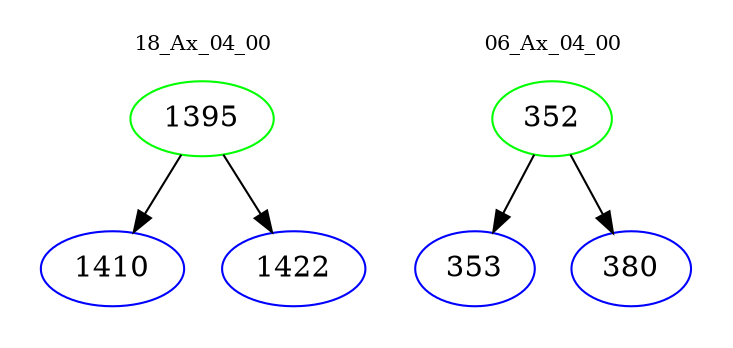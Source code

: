 digraph{
subgraph cluster_0 {
color = white
label = "18_Ax_04_00";
fontsize=10;
T0_1395 [label="1395", color="green"]
T0_1395 -> T0_1410 [color="black"]
T0_1410 [label="1410", color="blue"]
T0_1395 -> T0_1422 [color="black"]
T0_1422 [label="1422", color="blue"]
}
subgraph cluster_1 {
color = white
label = "06_Ax_04_00";
fontsize=10;
T1_352 [label="352", color="green"]
T1_352 -> T1_353 [color="black"]
T1_353 [label="353", color="blue"]
T1_352 -> T1_380 [color="black"]
T1_380 [label="380", color="blue"]
}
}

